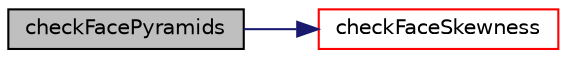 digraph "checkFacePyramids"
{
  bgcolor="transparent";
  edge [fontname="Helvetica",fontsize="10",labelfontname="Helvetica",labelfontsize="10"];
  node [fontname="Helvetica",fontsize="10",shape=record];
  rankdir="LR";
  Node1076 [label="checkFacePyramids",height=0.2,width=0.4,color="black", fillcolor="grey75", style="filled", fontcolor="black"];
  Node1076 -> Node1077 [color="midnightblue",fontsize="10",style="solid",fontname="Helvetica"];
  Node1077 [label="checkFaceSkewness",height=0.2,width=0.4,color="red",URL="$a26277.html#a2c5229035a955dd2719a447f55181f79"];
}
